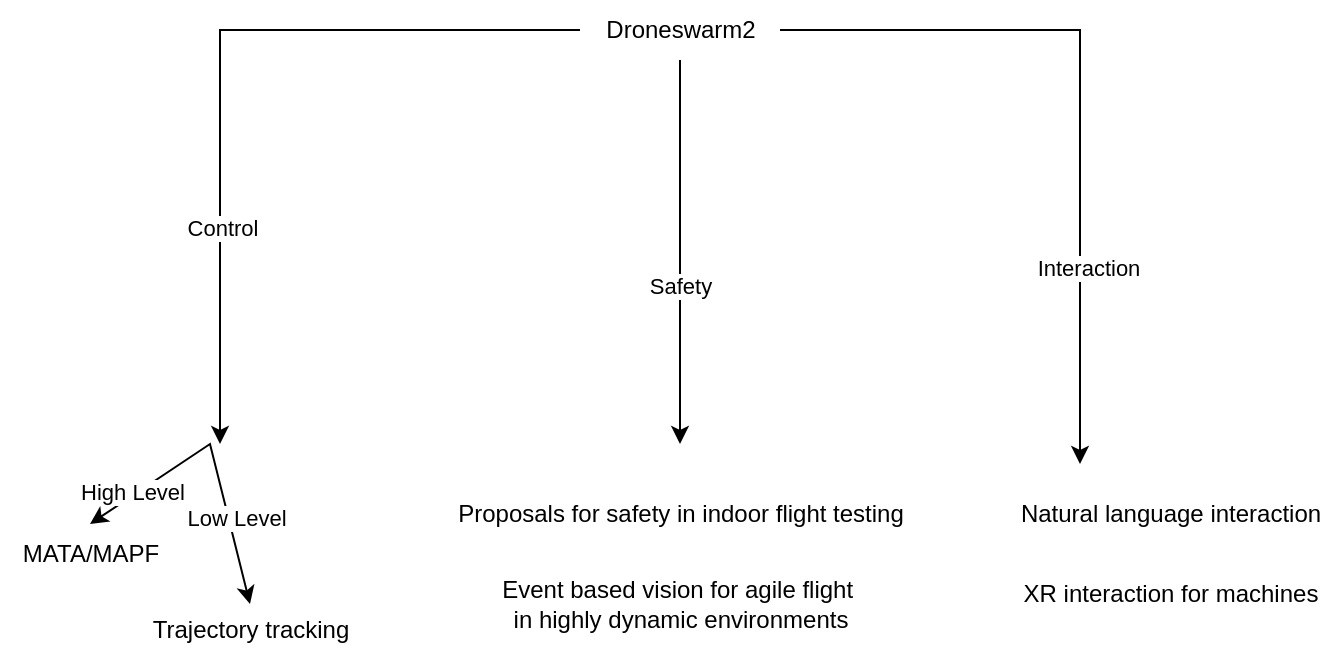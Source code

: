 <mxfile version="26.0.12">
  <diagram name="Page-1" id="ZyI50GSD2OCSiYya33_l">
    <mxGraphModel dx="1434" dy="894" grid="1" gridSize="10" guides="1" tooltips="1" connect="1" arrows="1" fold="1" page="1" pageScale="1" pageWidth="850" pageHeight="1100" math="0" shadow="0">
      <root>
        <mxCell id="0" />
        <mxCell id="1" parent="0" />
        <mxCell id="YGHJIajYnW2gjYeQ1du6-2" style="edgeStyle=orthogonalEdgeStyle;rounded=0;orthogonalLoop=1;jettySize=auto;html=1;" edge="1" parent="1" source="YGHJIajYnW2gjYeQ1du6-1">
          <mxGeometry relative="1" as="geometry">
            <mxPoint x="400" y="400" as="targetPoint" />
          </mxGeometry>
        </mxCell>
        <mxCell id="YGHJIajYnW2gjYeQ1du6-3" value="Safety" style="edgeLabel;html=1;align=center;verticalAlign=middle;resizable=0;points=[];" vertex="1" connectable="0" parent="YGHJIajYnW2gjYeQ1du6-2">
          <mxGeometry x="0.934" y="1" relative="1" as="geometry">
            <mxPoint x="-1" y="-73" as="offset" />
          </mxGeometry>
        </mxCell>
        <mxCell id="YGHJIajYnW2gjYeQ1du6-4" style="edgeStyle=orthogonalEdgeStyle;rounded=0;orthogonalLoop=1;jettySize=auto;html=1;" edge="1" parent="1" source="YGHJIajYnW2gjYeQ1du6-1">
          <mxGeometry relative="1" as="geometry">
            <mxPoint x="170" y="400" as="targetPoint" />
            <Array as="points">
              <mxPoint x="170" y="193" />
            </Array>
          </mxGeometry>
        </mxCell>
        <mxCell id="YGHJIajYnW2gjYeQ1du6-7" value="Control" style="edgeLabel;html=1;align=center;verticalAlign=middle;resizable=0;points=[];" vertex="1" connectable="0" parent="YGHJIajYnW2gjYeQ1du6-4">
          <mxGeometry x="0.446" y="1" relative="1" as="geometry">
            <mxPoint y="-1" as="offset" />
          </mxGeometry>
        </mxCell>
        <mxCell id="YGHJIajYnW2gjYeQ1du6-6" style="edgeStyle=orthogonalEdgeStyle;rounded=0;orthogonalLoop=1;jettySize=auto;html=1;" edge="1" parent="1" source="YGHJIajYnW2gjYeQ1du6-1">
          <mxGeometry relative="1" as="geometry">
            <mxPoint x="600" y="410" as="targetPoint" />
            <Array as="points">
              <mxPoint x="600" y="193" />
            </Array>
          </mxGeometry>
        </mxCell>
        <mxCell id="YGHJIajYnW2gjYeQ1du6-8" value="Interaction" style="edgeLabel;html=1;align=center;verticalAlign=middle;resizable=0;points=[];" vertex="1" connectable="0" parent="YGHJIajYnW2gjYeQ1du6-6">
          <mxGeometry x="0.464" y="4" relative="1" as="geometry">
            <mxPoint as="offset" />
          </mxGeometry>
        </mxCell>
        <mxCell id="YGHJIajYnW2gjYeQ1du6-1" value="&lt;div&gt;Droneswarm2&lt;/div&gt;" style="text;html=1;align=center;verticalAlign=middle;resizable=0;points=[];autosize=1;strokeColor=none;fillColor=none;" vertex="1" parent="1">
          <mxGeometry x="350" y="178" width="100" height="30" as="geometry" />
        </mxCell>
        <mxCell id="YGHJIajYnW2gjYeQ1du6-10" value="" style="endArrow=classic;startArrow=classic;html=1;rounded=0;" edge="1" parent="1">
          <mxGeometry width="50" height="50" relative="1" as="geometry">
            <mxPoint x="105" y="440" as="sourcePoint" />
            <mxPoint x="185" y="480" as="targetPoint" />
            <Array as="points">
              <mxPoint x="165" y="400" />
            </Array>
          </mxGeometry>
        </mxCell>
        <mxCell id="YGHJIajYnW2gjYeQ1du6-11" value="High Level" style="edgeLabel;html=1;align=center;verticalAlign=middle;resizable=0;points=[];" vertex="1" connectable="0" parent="YGHJIajYnW2gjYeQ1du6-10">
          <mxGeometry x="-0.659" y="2" relative="1" as="geometry">
            <mxPoint as="offset" />
          </mxGeometry>
        </mxCell>
        <mxCell id="YGHJIajYnW2gjYeQ1du6-12" value="Low Level" style="edgeLabel;html=1;align=center;verticalAlign=middle;resizable=0;points=[];" vertex="1" connectable="0" parent="YGHJIajYnW2gjYeQ1du6-10">
          <mxGeometry x="0.435" y="3" relative="1" as="geometry">
            <mxPoint as="offset" />
          </mxGeometry>
        </mxCell>
        <mxCell id="YGHJIajYnW2gjYeQ1du6-13" value="Trajectory tracking" style="text;html=1;align=center;verticalAlign=middle;resizable=0;points=[];autosize=1;strokeColor=none;fillColor=none;" vertex="1" parent="1">
          <mxGeometry x="125" y="478" width="120" height="30" as="geometry" />
        </mxCell>
        <mxCell id="YGHJIajYnW2gjYeQ1du6-14" value="MATA/MAPF" style="text;html=1;align=center;verticalAlign=middle;resizable=0;points=[];autosize=1;strokeColor=none;fillColor=none;" vertex="1" parent="1">
          <mxGeometry x="60" y="440" width="90" height="30" as="geometry" />
        </mxCell>
        <mxCell id="YGHJIajYnW2gjYeQ1du6-15" value="&lt;div&gt;Event based vision for agile flight&amp;nbsp;&lt;/div&gt;&lt;div&gt;in highly dynamic environments&lt;/div&gt;" style="text;html=1;align=center;verticalAlign=middle;resizable=0;points=[];autosize=1;strokeColor=none;fillColor=none;" vertex="1" parent="1">
          <mxGeometry x="300" y="460" width="200" height="40" as="geometry" />
        </mxCell>
        <mxCell id="YGHJIajYnW2gjYeQ1du6-16" value="Proposals for safety in indoor flight testing" style="text;html=1;align=center;verticalAlign=middle;resizable=0;points=[];autosize=1;strokeColor=none;fillColor=none;" vertex="1" parent="1">
          <mxGeometry x="275" y="420" width="250" height="30" as="geometry" />
        </mxCell>
        <mxCell id="YGHJIajYnW2gjYeQ1du6-17" value="Natural language interaction " style="text;html=1;align=center;verticalAlign=middle;resizable=0;points=[];autosize=1;strokeColor=none;fillColor=none;" vertex="1" parent="1">
          <mxGeometry x="560" y="420" width="170" height="30" as="geometry" />
        </mxCell>
        <mxCell id="YGHJIajYnW2gjYeQ1du6-18" value="XR interaction for machines" style="text;html=1;align=center;verticalAlign=middle;resizable=0;points=[];autosize=1;strokeColor=none;fillColor=none;" vertex="1" parent="1">
          <mxGeometry x="560" y="460" width="170" height="30" as="geometry" />
        </mxCell>
      </root>
    </mxGraphModel>
  </diagram>
</mxfile>
